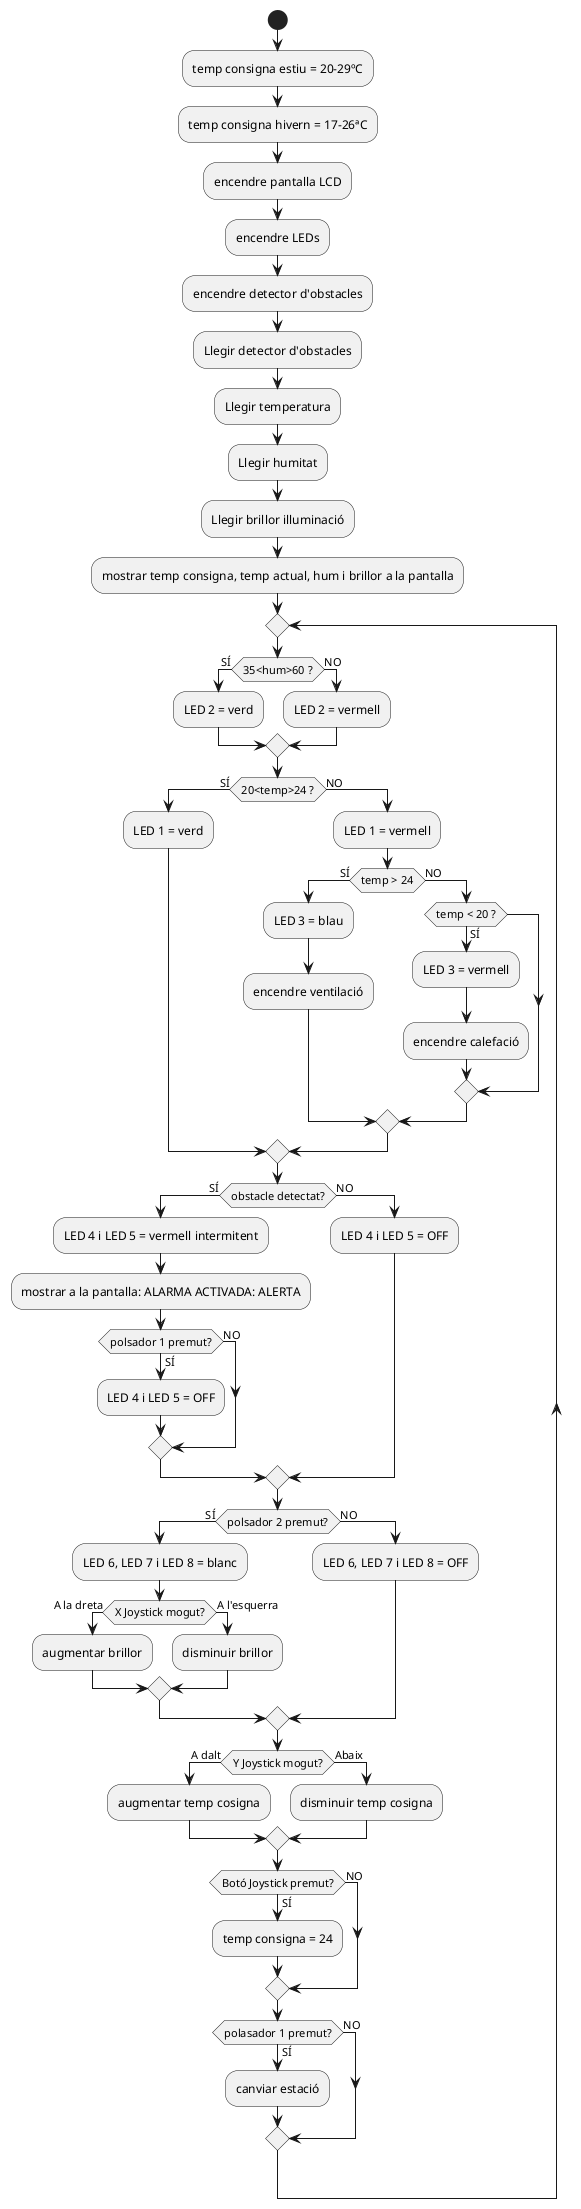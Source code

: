 @startuml
Start;
:temp consigna estiu = 20-29ºC;
:temp consigna hivern = 17-26ªC;
:encendre pantalla LCD;
:encendre LEDs;
:encendre detector d'obstacles;
:Llegir detector d'obstacles;
:Llegir temperatura;
:Llegir humitat;
:Llegir brillor illuminació;
:mostrar temp consigna, temp actual, hum i brillor a la pantalla;
repeat
if (35<hum>60 ?) then (SÍ)
 :LED 2 = verd;
 else (NO)
 :LED 2 = vermell;
endif
if (20<temp>24 ?) then (SÍ)
 :LED 1 = verd;
 else (NO)
 :LED 1 = vermell;
if (temp > 24) then (SÍ)
  :LED 3 = blau;
  :encendre ventilació;
  else (NO)
   if (temp < 20 ?) then (SÍ)
   :LED 3 = vermell;
   :encendre calefació;
endif
endif
endif
if (obstacle detectat?) then (SÍ)
 :LED 4 i LED 5 = vermell intermitent;
 :mostrar a la pantalla: ALARMA ACTIVADA: ALERTA;
 if (polsador 1 premut?) then (SÍ)
  :LED 4 i LED 5 = OFF;
  else (NO)
 endif
 else (NO)
 :LED 4 i LED 5 = OFF;
endif
if (polsador 2 premut?) then (SÍ)
 :LED 6, LED 7 i LED 8 = blanc;
  if (X Joystick mogut?) then (A la dreta)
  :augmentar brillor;
  else (A l'esquerra)
  :disminuir brillor;
  endif
 else (NO)
 :LED 6, LED 7 i LED 8 = OFF;
endif
if (Y Joystick mogut?) then (A dalt)
 :augmentar temp cosigna;
else (Abaix)
 :disminuir temp cosigna;
endif
if (Botó Joystick premut?) then (SÍ)
 :temp consigna = 24;
else (NO)
endif
if (polasador 1 premut?) then (SÍ)
 :canviar estació;
else (NO)
endif

@enduml
